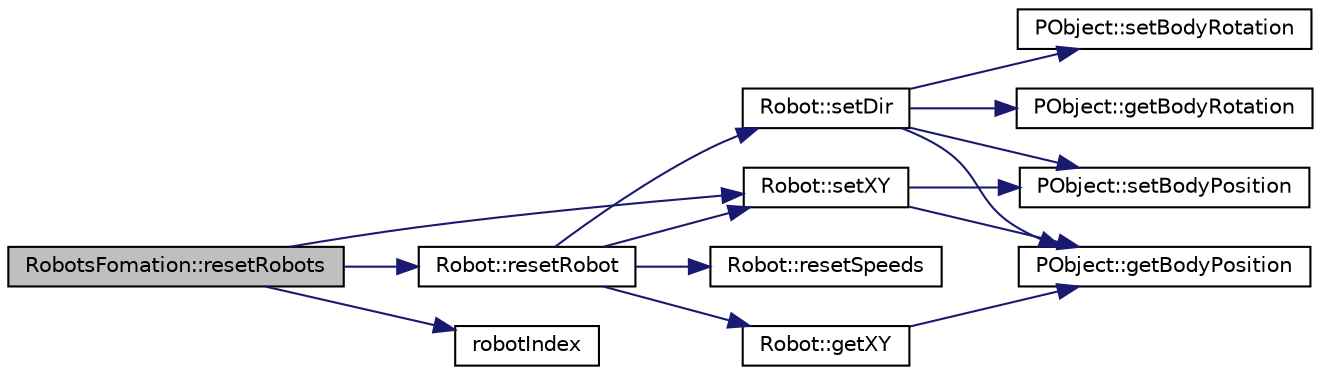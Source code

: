 digraph "RobotsFomation::resetRobots"
{
 // INTERACTIVE_SVG=YES
  edge [fontname="Helvetica",fontsize="10",labelfontname="Helvetica",labelfontsize="10"];
  node [fontname="Helvetica",fontsize="10",shape=record];
  rankdir="LR";
  Node1 [label="RobotsFomation::resetRobots",height=0.2,width=0.4,color="black", fillcolor="grey75", style="filled", fontcolor="black"];
  Node1 -> Node2 [color="midnightblue",fontsize="10",style="solid",fontname="Helvetica"];
  Node2 [label="Robot::resetRobot",height=0.2,width=0.4,color="black", fillcolor="white", style="filled",URL="$d4/d84/class_robot.html#a998cd0e4c8b4b1240bb5ffe221bb0d01"];
  Node2 -> Node3 [color="midnightblue",fontsize="10",style="solid",fontname="Helvetica"];
  Node3 [label="Robot::getXY",height=0.2,width=0.4,color="black", fillcolor="white", style="filled",URL="$d4/d84/class_robot.html#ac55bcaf576c29263c83a15a3035b8391"];
  Node3 -> Node4 [color="midnightblue",fontsize="10",style="solid",fontname="Helvetica"];
  Node4 [label="PObject::getBodyPosition",height=0.2,width=0.4,color="black", fillcolor="white", style="filled",URL="$d1/d18/class_p_object.html#aa490b8b18ef6a51e9816d0da40da237d"];
  Node2 -> Node5 [color="midnightblue",fontsize="10",style="solid",fontname="Helvetica"];
  Node5 [label="Robot::resetSpeeds",height=0.2,width=0.4,color="black", fillcolor="white", style="filled",URL="$d4/d84/class_robot.html#a660544998a477896c1c7be8d97ae65e5"];
  Node2 -> Node6 [color="midnightblue",fontsize="10",style="solid",fontname="Helvetica"];
  Node6 [label="Robot::setDir",height=0.2,width=0.4,color="black", fillcolor="white", style="filled",URL="$d4/d84/class_robot.html#a477e45893bbd07b5ff94f36f6fed12c6"];
  Node6 -> Node4 [color="midnightblue",fontsize="10",style="solid",fontname="Helvetica"];
  Node6 -> Node7 [color="midnightblue",fontsize="10",style="solid",fontname="Helvetica"];
  Node7 [label="PObject::getBodyRotation",height=0.2,width=0.4,color="black", fillcolor="white", style="filled",URL="$d1/d18/class_p_object.html#affbd2be80d75e8311b7ec9f42b24d439"];
  Node6 -> Node8 [color="midnightblue",fontsize="10",style="solid",fontname="Helvetica"];
  Node8 [label="PObject::setBodyPosition",height=0.2,width=0.4,color="black", fillcolor="white", style="filled",URL="$d1/d18/class_p_object.html#a43b4248e78b3f3934dfc329a57eb0688"];
  Node6 -> Node9 [color="midnightblue",fontsize="10",style="solid",fontname="Helvetica"];
  Node9 [label="PObject::setBodyRotation",height=0.2,width=0.4,color="black", fillcolor="white", style="filled",URL="$d1/d18/class_p_object.html#acfa7612aa632c8402cc7b44eb31f53a1"];
  Node2 -> Node10 [color="midnightblue",fontsize="10",style="solid",fontname="Helvetica"];
  Node10 [label="Robot::setXY",height=0.2,width=0.4,color="black", fillcolor="white", style="filled",URL="$d4/d84/class_robot.html#a1ba3a89dad410e184d8dac72ccbe6875"];
  Node10 -> Node4 [color="midnightblue",fontsize="10",style="solid",fontname="Helvetica"];
  Node10 -> Node8 [color="midnightblue",fontsize="10",style="solid",fontname="Helvetica"];
  Node1 -> Node11 [color="midnightblue",fontsize="10",style="solid",fontname="Helvetica"];
  Node11 [label="robotIndex",height=0.2,width=0.4,color="black", fillcolor="white", style="filled",URL="$df/d80/sslworld_8cpp.html#adc28e5d519f95cbce6aed7c31e2053a0"];
  Node1 -> Node10 [color="midnightblue",fontsize="10",style="solid",fontname="Helvetica"];
}
